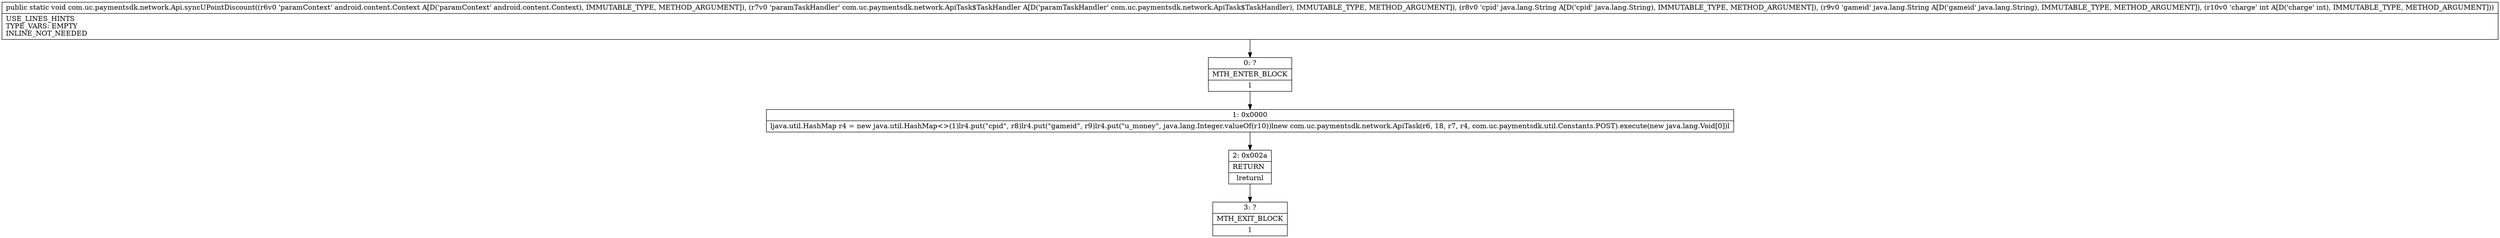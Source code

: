 digraph "CFG forcom.uc.paymentsdk.network.Api.syncUPointDiscount(Landroid\/content\/Context;Lcom\/uc\/paymentsdk\/network\/ApiTask$TaskHandler;Ljava\/lang\/String;Ljava\/lang\/String;I)V" {
Node_0 [shape=record,label="{0\:\ ?|MTH_ENTER_BLOCK\l|l}"];
Node_1 [shape=record,label="{1\:\ 0x0000|ljava.util.HashMap r4 = new java.util.HashMap\<\>(1)lr4.put(\"cpid\", r8)lr4.put(\"gameid\", r9)lr4.put(\"u_money\", java.lang.Integer.valueOf(r10))lnew com.uc.paymentsdk.network.ApiTask(r6, 18, r7, r4, com.uc.paymentsdk.util.Constants.POST).execute(new java.lang.Void[0])l}"];
Node_2 [shape=record,label="{2\:\ 0x002a|RETURN\l|lreturnl}"];
Node_3 [shape=record,label="{3\:\ ?|MTH_EXIT_BLOCK\l|l}"];
MethodNode[shape=record,label="{public static void com.uc.paymentsdk.network.Api.syncUPointDiscount((r6v0 'paramContext' android.content.Context A[D('paramContext' android.content.Context), IMMUTABLE_TYPE, METHOD_ARGUMENT]), (r7v0 'paramTaskHandler' com.uc.paymentsdk.network.ApiTask$TaskHandler A[D('paramTaskHandler' com.uc.paymentsdk.network.ApiTask$TaskHandler), IMMUTABLE_TYPE, METHOD_ARGUMENT]), (r8v0 'cpid' java.lang.String A[D('cpid' java.lang.String), IMMUTABLE_TYPE, METHOD_ARGUMENT]), (r9v0 'gameid' java.lang.String A[D('gameid' java.lang.String), IMMUTABLE_TYPE, METHOD_ARGUMENT]), (r10v0 'charge' int A[D('charge' int), IMMUTABLE_TYPE, METHOD_ARGUMENT]))  | USE_LINES_HINTS\lTYPE_VARS: EMPTY\lINLINE_NOT_NEEDED\l}"];
MethodNode -> Node_0;
Node_0 -> Node_1;
Node_1 -> Node_2;
Node_2 -> Node_3;
}

